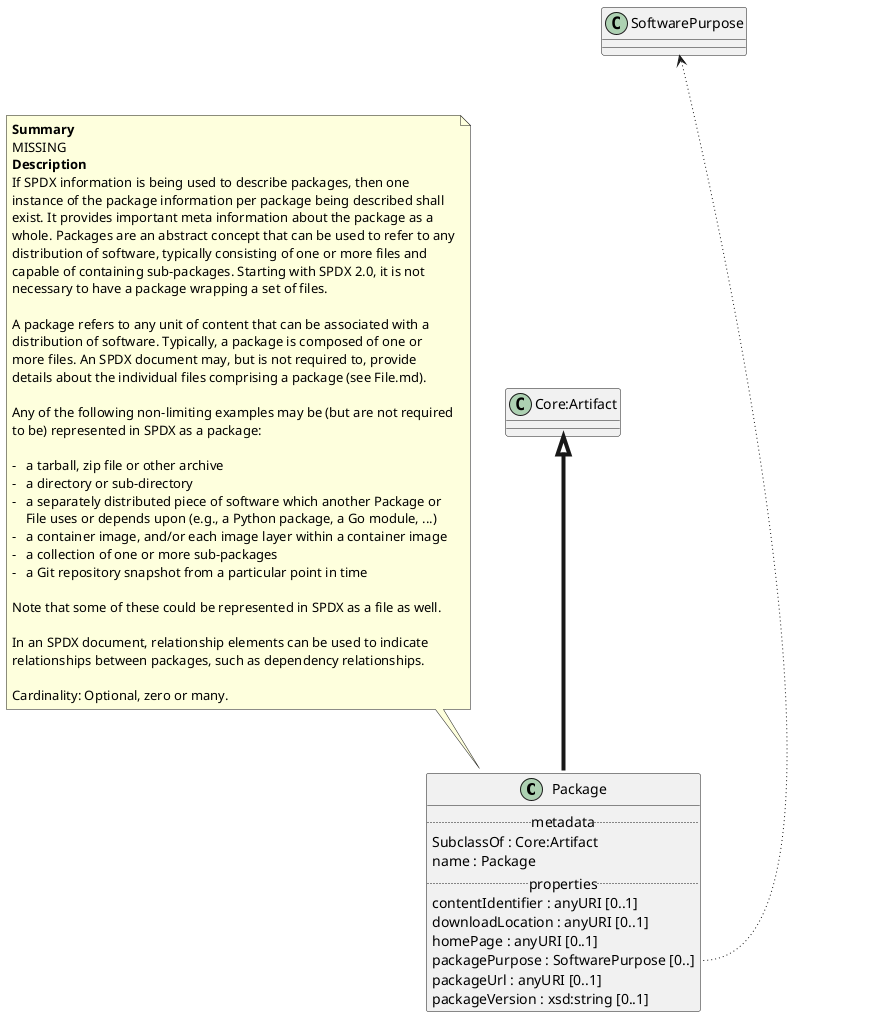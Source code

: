 @startuml
class Package {
.. metadata ..
    SubclassOf : Core:Artifact
    name : Package
.. properties ..
    contentIdentifier : anyURI [0..1]
    downloadLocation : anyURI [0..1]
    homePage : anyURI [0..1]
    packagePurpose : SoftwarePurpose [0..]
    packageUrl : anyURI [0..1]
    packageVersion : xsd:string [0..1]
}
note top of Package
<b>Summary</b>
MISSING
<b>Description</b>
If SPDX information is being used to describe packages, then one
instance of the package information per package being described shall
exist. It provides important meta information about the package as a
whole. Packages are an abstract concept that can be used to refer to any
distribution of software, typically consisting of one or more files and
capable of containing sub-packages. Starting with SPDX 2.0, it is not
necessary to have a package wrapping a set of files.

A package refers to any unit of content that can be associated with a
distribution of software. Typically, a package is composed of one or
more files. An SPDX document may, but is not required to, provide
details about the individual files comprising a package (see File.md).

Any of the following non-limiting examples may be (but are not required
to be) represented in SPDX as a package:

-   a tarball, zip file or other archive
-   a directory or sub-directory
-   a separately distributed piece of software which another Package or
    File uses or depends upon (e.g., a Python package, a Go module, ...)
-   a container image, and/or each image layer within a container image
-   a collection of one or more sub-packages
-   a Git repository snapshot from a particular point in time

Note that some of these could be represented in SPDX as a file as well.

In an SPDX document, relationship elements can be used to indicate
relationships between packages, such as dependency relationships.

Cardinality: Optional, zero or many.
end note
"Core:Artifact" <|-[thickness=4]- "Package"
"SoftwarePurpose" <-[dotted]-- "Package::packagePurpose"
@enduml
